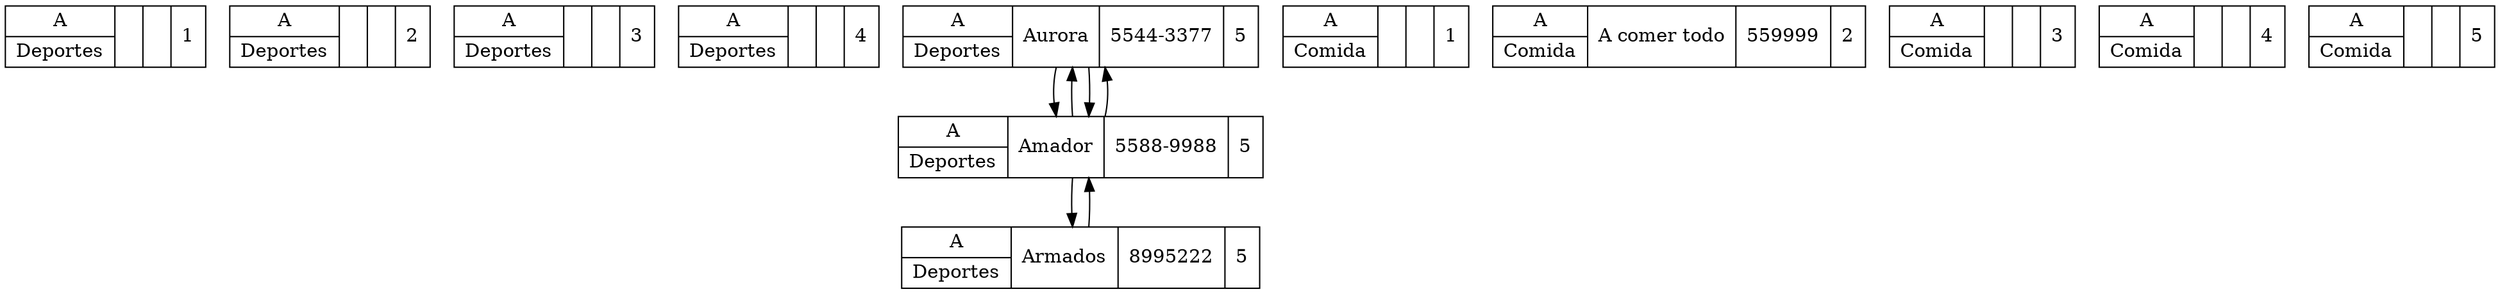 digraph Comida{
node[shape=record];
nodeADeportes1[label="{A|Deportes}|||1"];
nodeADeportes2[label="{A|Deportes}|||2"];
nodeADeportes3[label="{A|Deportes}|||3"];
nodeADeportes4[label="{A|Deportes}|||4"];
node0xc0000a6280[label="{A|Deportes}|Aurora|5544-3377|5"];
node0xc0000a62d0->node0xc0000a6280;
node0xc0000a6280->node0xc0000a62d0;
node0xc0000a62d0[label="{A|Deportes}|Amador|5588-9988|5"];
node0xc0000a6280->node0xc0000a62d0;
node0xc0000a62d0->node0xc0000a6280;
node0xc0000a6320[label="{A|Deportes}|Armados|8995222|5"];
node0xc0000a62d0->node0xc0000a6320;
node0xc0000a6320->node0xc0000a62d0;
nodeAComida1[label="{A|Comida}|||1"];
node0xc0000a6370[label="{A|Comida}|A comer todo|559999|2"];
nodeAComida3[label="{A|Comida}|||3"];
nodeAComida4[label="{A|Comida}|||4"];
nodeAComida5[label="{A|Comida}|||5"];
}